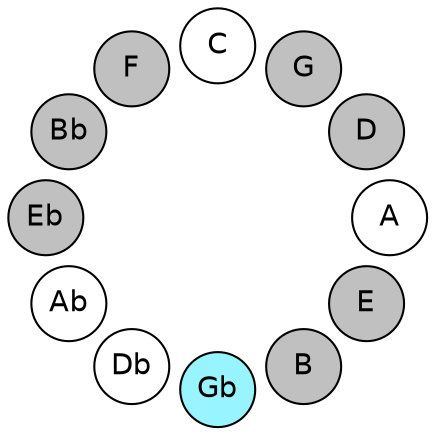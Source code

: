 
graph {

layout = circo;
mindist = .1

node [shape = circle, fontname = Helvetica, margin = 0, style = filled]
edge [style=invis]

subgraph 1 {
	E -- B -- Gb -- Db -- Ab -- Eb -- Bb -- F -- C -- G -- D -- A -- E
}

E [fillcolor = gray];
B [fillcolor = gray];
Gb [fillcolor = cadetblue1];
Db [fillcolor = white];
Ab [fillcolor = white];
Eb [fillcolor = gray];
Bb [fillcolor = gray];
F [fillcolor = gray];
C [fillcolor = white];
G [fillcolor = gray];
D [fillcolor = gray];
A [fillcolor = white];
}
